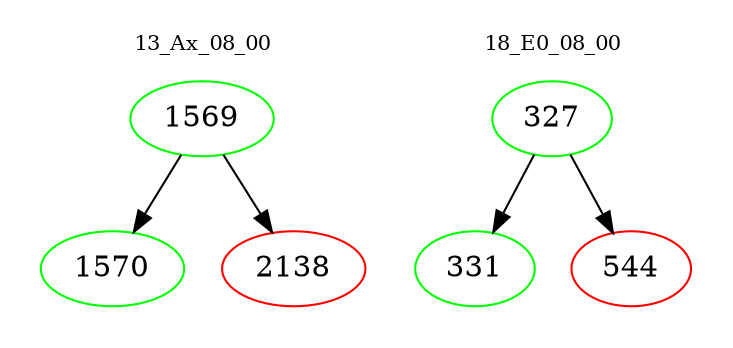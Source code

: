 digraph{
subgraph cluster_0 {
color = white
label = "13_Ax_08_00";
fontsize=10;
T0_1569 [label="1569", color="green"]
T0_1569 -> T0_1570 [color="black"]
T0_1570 [label="1570", color="green"]
T0_1569 -> T0_2138 [color="black"]
T0_2138 [label="2138", color="red"]
}
subgraph cluster_1 {
color = white
label = "18_E0_08_00";
fontsize=10;
T1_327 [label="327", color="green"]
T1_327 -> T1_331 [color="black"]
T1_331 [label="331", color="green"]
T1_327 -> T1_544 [color="black"]
T1_544 [label="544", color="red"]
}
}
